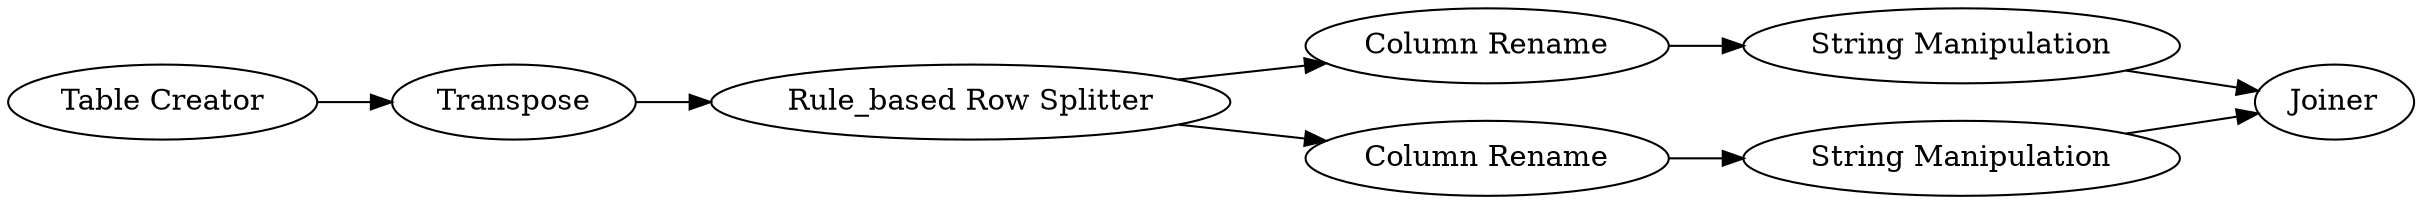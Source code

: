 digraph {
	7 -> 8
	10 -> 7
	9 -> 6
	3 -> 5
	5 -> 10
	5 -> 9
	1 -> 3
	6 -> 8
	5 [label="Rule_based Row Splitter"]
	1 [label="Table Creator"]
	7 [label="String Manipulation"]
	9 [label="Column Rename"]
	6 [label="String Manipulation"]
	8 [label=Joiner]
	3 [label=Transpose]
	10 [label="Column Rename"]
	rankdir=LR
}
